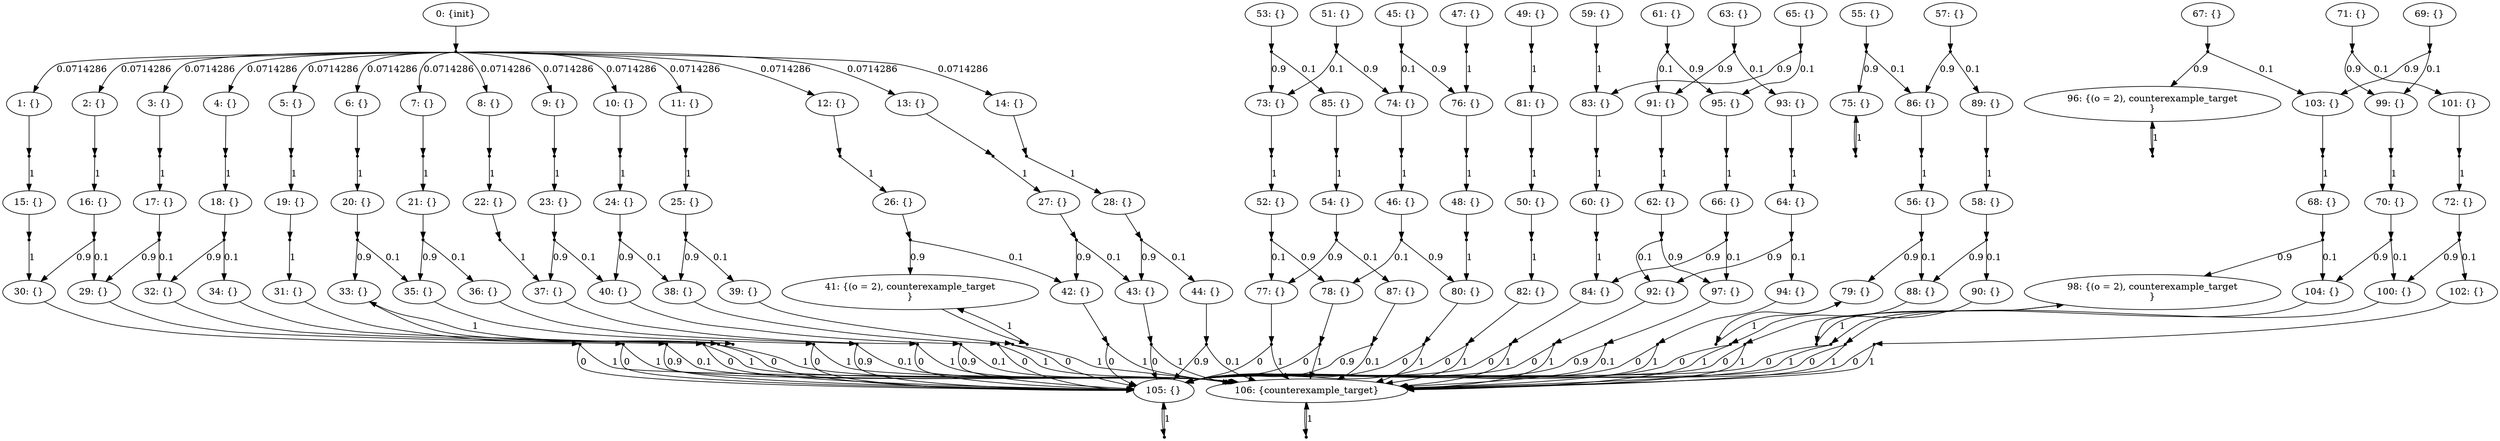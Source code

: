 digraph model {
	0 [ label = "0: {init}" ];
	1 [ label = "1: {}" ];
	2 [ label = "2: {}" ];
	3 [ label = "3: {}" ];
	4 [ label = "4: {}" ];
	5 [ label = "5: {}" ];
	6 [ label = "6: {}" ];
	7 [ label = "7: {}" ];
	8 [ label = "8: {}" ];
	9 [ label = "9: {}" ];
	10 [ label = "10: {}" ];
	11 [ label = "11: {}" ];
	12 [ label = "12: {}" ];
	13 [ label = "13: {}" ];
	14 [ label = "14: {}" ];
	15 [ label = "15: {}" ];
	16 [ label = "16: {}" ];
	17 [ label = "17: {}" ];
	18 [ label = "18: {}" ];
	19 [ label = "19: {}" ];
	20 [ label = "20: {}" ];
	21 [ label = "21: {}" ];
	22 [ label = "22: {}" ];
	23 [ label = "23: {}" ];
	24 [ label = "24: {}" ];
	25 [ label = "25: {}" ];
	26 [ label = "26: {}" ];
	27 [ label = "27: {}" ];
	28 [ label = "28: {}" ];
	29 [ label = "29: {}" ];
	30 [ label = "30: {}" ];
	31 [ label = "31: {}" ];
	32 [ label = "32: {}" ];
	33 [ label = "33: {}" ];
	34 [ label = "34: {}" ];
	35 [ label = "35: {}" ];
	36 [ label = "36: {}" ];
	37 [ label = "37: {}" ];
	38 [ label = "38: {}" ];
	39 [ label = "39: {}" ];
	40 [ label = "40: {}" ];
	41 [ label = "41: {(o = 2), counterexample_target
}" ];
	42 [ label = "42: {}" ];
	43 [ label = "43: {}" ];
	44 [ label = "44: {}" ];
	45 [ label = "45: {}" ];
	46 [ label = "46: {}" ];
	47 [ label = "47: {}" ];
	48 [ label = "48: {}" ];
	49 [ label = "49: {}" ];
	50 [ label = "50: {}" ];
	51 [ label = "51: {}" ];
	52 [ label = "52: {}" ];
	53 [ label = "53: {}" ];
	54 [ label = "54: {}" ];
	55 [ label = "55: {}" ];
	56 [ label = "56: {}" ];
	57 [ label = "57: {}" ];
	58 [ label = "58: {}" ];
	59 [ label = "59: {}" ];
	60 [ label = "60: {}" ];
	61 [ label = "61: {}" ];
	62 [ label = "62: {}" ];
	63 [ label = "63: {}" ];
	64 [ label = "64: {}" ];
	65 [ label = "65: {}" ];
	66 [ label = "66: {}" ];
	67 [ label = "67: {}" ];
	68 [ label = "68: {}" ];
	69 [ label = "69: {}" ];
	70 [ label = "70: {}" ];
	71 [ label = "71: {}" ];
	72 [ label = "72: {}" ];
	73 [ label = "73: {}" ];
	74 [ label = "74: {}" ];
	75 [ label = "75: {}" ];
	76 [ label = "76: {}" ];
	77 [ label = "77: {}" ];
	78 [ label = "78: {}" ];
	79 [ label = "79: {}" ];
	80 [ label = "80: {}" ];
	81 [ label = "81: {}" ];
	82 [ label = "82: {}" ];
	83 [ label = "83: {}" ];
	84 [ label = "84: {}" ];
	85 [ label = "85: {}" ];
	86 [ label = "86: {}" ];
	87 [ label = "87: {}" ];
	88 [ label = "88: {}" ];
	89 [ label = "89: {}" ];
	90 [ label = "90: {}" ];
	91 [ label = "91: {}" ];
	92 [ label = "92: {}" ];
	93 [ label = "93: {}" ];
	94 [ label = "94: {}" ];
	95 [ label = "95: {}" ];
	96 [ label = "96: {(o = 2), counterexample_target
}" ];
	97 [ label = "97: {}" ];
	98 [ label = "98: {(o = 2), counterexample_target
}" ];
	99 [ label = "99: {}" ];
	100 [ label = "100: {}" ];
	101 [ label = "101: {}" ];
	102 [ label = "102: {}" ];
	103 [ label = "103: {}" ];
	104 [ label = "104: {}" ];
	105 [ label = "105: {}" ];
	106 [ label = "106: {counterexample_target}" ];
	"0c0" [shape = "point"];
	0 -> "0c0";
	"0c0" -> 1 [ label= "0.0714286" ];
	"0c0" -> 2 [ label= "0.0714286" ];
	"0c0" -> 3 [ label= "0.0714286" ];
	"0c0" -> 4 [ label= "0.0714286" ];
	"0c0" -> 5 [ label= "0.0714286" ];
	"0c0" -> 6 [ label= "0.0714286" ];
	"0c0" -> 7 [ label= "0.0714286" ];
	"0c0" -> 8 [ label= "0.0714286" ];
	"0c0" -> 9 [ label= "0.0714286" ];
	"0c0" -> 10 [ label= "0.0714286" ];
	"0c0" -> 11 [ label= "0.0714286" ];
	"0c0" -> 12 [ label= "0.0714286" ];
	"0c0" -> 13 [ label= "0.0714286" ];
	"0c0" -> 14 [ label= "0.0714286" ];
	"1c0" [shape = "point"];
	1 -> "1c0";
	"1c0" -> 15 [ label= "1" ];
	"2c0" [shape = "point"];
	2 -> "2c0";
	"2c0" -> 16 [ label= "1" ];
	"3c0" [shape = "point"];
	3 -> "3c0";
	"3c0" -> 17 [ label= "1" ];
	"4c0" [shape = "point"];
	4 -> "4c0";
	"4c0" -> 18 [ label= "1" ];
	"5c0" [shape = "point"];
	5 -> "5c0";
	"5c0" -> 19 [ label= "1" ];
	"6c0" [shape = "point"];
	6 -> "6c0";
	"6c0" -> 20 [ label= "1" ];
	"7c0" [shape = "point"];
	7 -> "7c0";
	"7c0" -> 21 [ label= "1" ];
	"8c0" [shape = "point"];
	8 -> "8c0";
	"8c0" -> 22 [ label= "1" ];
	"9c0" [shape = "point"];
	9 -> "9c0";
	"9c0" -> 23 [ label= "1" ];
	"10c0" [shape = "point"];
	10 -> "10c0";
	"10c0" -> 24 [ label= "1" ];
	"11c0" [shape = "point"];
	11 -> "11c0";
	"11c0" -> 25 [ label= "1" ];
	"12c0" [shape = "point"];
	12 -> "12c0";
	"12c0" -> 26 [ label= "1" ];
	"13c0" [shape = "point"];
	13 -> "13c0";
	"13c0" -> 27 [ label= "1" ];
	"14c0" [shape = "point"];
	14 -> "14c0";
	"14c0" -> 28 [ label= "1" ];
	"15c0" [shape = "point"];
	15 -> "15c0";
	"15c0" -> 30 [ label= "1" ];
	"16c0" [shape = "point"];
	16 -> "16c0";
	"16c0" -> 29 [ label= "0.1" ];
	"16c0" -> 30 [ label= "0.9" ];
	"17c0" [shape = "point"];
	17 -> "17c0";
	"17c0" -> 29 [ label= "0.9" ];
	"17c0" -> 32 [ label= "0.1" ];
	"18c0" [shape = "point"];
	18 -> "18c0";
	"18c0" -> 32 [ label= "0.9" ];
	"18c0" -> 34 [ label= "0.1" ];
	"19c0" [shape = "point"];
	19 -> "19c0";
	"19c0" -> 31 [ label= "1" ];
	"20c0" [shape = "point"];
	20 -> "20c0";
	"20c0" -> 33 [ label= "0.9" ];
	"20c0" -> 35 [ label= "0.1" ];
	"21c0" [shape = "point"];
	21 -> "21c0";
	"21c0" -> 35 [ label= "0.9" ];
	"21c0" -> 36 [ label= "0.1" ];
	"22c0" [shape = "point"];
	22 -> "22c0";
	"22c0" -> 37 [ label= "1" ];
	"23c0" [shape = "point"];
	23 -> "23c0";
	"23c0" -> 37 [ label= "0.9" ];
	"23c0" -> 40 [ label= "0.1" ];
	"24c0" [shape = "point"];
	24 -> "24c0";
	"24c0" -> 38 [ label= "0.1" ];
	"24c0" -> 40 [ label= "0.9" ];
	"25c0" [shape = "point"];
	25 -> "25c0";
	"25c0" -> 38 [ label= "0.9" ];
	"25c0" -> 39 [ label= "0.1" ];
	"26c0" [shape = "point"];
	26 -> "26c0";
	"26c0" -> 41 [ label= "0.9" ];
	"26c0" -> 42 [ label= "0.1" ];
	"27c0" [shape = "point"];
	27 -> "27c0";
	"27c0" -> 42 [ label= "0.9" ];
	"27c0" -> 43 [ label= "0.1" ];
	"28c0" [shape = "point"];
	28 -> "28c0";
	"28c0" -> 43 [ label= "0.9" ];
	"28c0" -> 44 [ label= "0.1" ];
	"29c0" [shape = "point"];
	29 -> "29c0";
	"29c0" -> 105 [ label= "0" ];
	"29c0" -> 106 [ label= "1" ];
	"30c0" [shape = "point"];
	30 -> "30c0";
	"30c0" -> 105 [ label= "0" ];
	"30c0" -> 106 [ label= "1" ];
	"31c0" [shape = "point"];
	31 -> "31c0";
	"31c0" -> 105 [ label= "0" ];
	"31c0" -> 106 [ label= "1" ];
	"32c0" [shape = "point"];
	32 -> "32c0";
	"32c0" -> 105 [ label= "0.9" ];
	"32c0" -> 106 [ label= "0.1" ];
	"33c0" [shape = "point"];
	33 -> "33c0";
	"33c0" -> 33 [ label= "1" ];
	"34c0" [shape = "point"];
	34 -> "34c0";
	"34c0" -> 105 [ label= "0" ];
	"34c0" -> 106 [ label= "1" ];
	"35c0" [shape = "point"];
	35 -> "35c0";
	"35c0" -> 105 [ label= "0" ];
	"35c0" -> 106 [ label= "1" ];
	"36c0" [shape = "point"];
	36 -> "36c0";
	"36c0" -> 105 [ label= "0.9" ];
	"36c0" -> 106 [ label= "0.1" ];
	"37c0" [shape = "point"];
	37 -> "37c0";
	"37c0" -> 105 [ label= "0" ];
	"37c0" -> 106 [ label= "1" ];
	"38c0" [shape = "point"];
	38 -> "38c0";
	"38c0" -> 105 [ label= "0" ];
	"38c0" -> 106 [ label= "1" ];
	"39c0" [shape = "point"];
	39 -> "39c0";
	"39c0" -> 105 [ label= "0" ];
	"39c0" -> 106 [ label= "1" ];
	"40c0" [shape = "point"];
	40 -> "40c0";
	"40c0" -> 105 [ label= "0.9" ];
	"40c0" -> 106 [ label= "0.1" ];
	"41c0" [shape = "point"];
	41 -> "41c0";
	"41c0" -> 41 [ label= "1" ];
	"42c0" [shape = "point"];
	42 -> "42c0";
	"42c0" -> 105 [ label= "0" ];
	"42c0" -> 106 [ label= "1" ];
	"43c0" [shape = "point"];
	43 -> "43c0";
	"43c0" -> 105 [ label= "0" ];
	"43c0" -> 106 [ label= "1" ];
	"44c0" [shape = "point"];
	44 -> "44c0";
	"44c0" -> 105 [ label= "0.9" ];
	"44c0" -> 106 [ label= "0.1" ];
	"45c0" [shape = "point"];
	45 -> "45c0";
	"45c0" -> 74 [ label= "0.1" ];
	"45c0" -> 76 [ label= "0.9" ];
	"46c0" [shape = "point"];
	46 -> "46c0";
	"46c0" -> 78 [ label= "0.1" ];
	"46c0" -> 80 [ label= "0.9" ];
	"47c0" [shape = "point"];
	47 -> "47c0";
	"47c0" -> 76 [ label= "1" ];
	"48c0" [shape = "point"];
	48 -> "48c0";
	"48c0" -> 80 [ label= "1" ];
	"49c0" [shape = "point"];
	49 -> "49c0";
	"49c0" -> 81 [ label= "1" ];
	"50c0" [shape = "point"];
	50 -> "50c0";
	"50c0" -> 82 [ label= "1" ];
	"51c0" [shape = "point"];
	51 -> "51c0";
	"51c0" -> 73 [ label= "0.1" ];
	"51c0" -> 74 [ label= "0.9" ];
	"52c0" [shape = "point"];
	52 -> "52c0";
	"52c0" -> 77 [ label= "0.1" ];
	"52c0" -> 78 [ label= "0.9" ];
	"53c0" [shape = "point"];
	53 -> "53c0";
	"53c0" -> 73 [ label= "0.9" ];
	"53c0" -> 85 [ label= "0.1" ];
	"54c0" [shape = "point"];
	54 -> "54c0";
	"54c0" -> 77 [ label= "0.9" ];
	"54c0" -> 87 [ label= "0.1" ];
	"55c0" [shape = "point"];
	55 -> "55c0";
	"55c0" -> 75 [ label= "0.9" ];
	"55c0" -> 86 [ label= "0.1" ];
	"56c0" [shape = "point"];
	56 -> "56c0";
	"56c0" -> 79 [ label= "0.9" ];
	"56c0" -> 88 [ label= "0.1" ];
	"57c0" [shape = "point"];
	57 -> "57c0";
	"57c0" -> 86 [ label= "0.9" ];
	"57c0" -> 89 [ label= "0.1" ];
	"58c0" [shape = "point"];
	58 -> "58c0";
	"58c0" -> 88 [ label= "0.9" ];
	"58c0" -> 90 [ label= "0.1" ];
	"59c0" [shape = "point"];
	59 -> "59c0";
	"59c0" -> 83 [ label= "1" ];
	"60c0" [shape = "point"];
	60 -> "60c0";
	"60c0" -> 84 [ label= "1" ];
	"61c0" [shape = "point"];
	61 -> "61c0";
	"61c0" -> 91 [ label= "0.1" ];
	"61c0" -> 95 [ label= "0.9" ];
	"62c0" [shape = "point"];
	62 -> "62c0";
	"62c0" -> 92 [ label= "0.1" ];
	"62c0" -> 97 [ label= "0.9" ];
	"63c0" [shape = "point"];
	63 -> "63c0";
	"63c0" -> 91 [ label= "0.9" ];
	"63c0" -> 93 [ label= "0.1" ];
	"64c0" [shape = "point"];
	64 -> "64c0";
	"64c0" -> 92 [ label= "0.9" ];
	"64c0" -> 94 [ label= "0.1" ];
	"65c0" [shape = "point"];
	65 -> "65c0";
	"65c0" -> 83 [ label= "0.9" ];
	"65c0" -> 95 [ label= "0.1" ];
	"66c0" [shape = "point"];
	66 -> "66c0";
	"66c0" -> 84 [ label= "0.9" ];
	"66c0" -> 97 [ label= "0.1" ];
	"67c0" [shape = "point"];
	67 -> "67c0";
	"67c0" -> 96 [ label= "0.9" ];
	"67c0" -> 103 [ label= "0.1" ];
	"68c0" [shape = "point"];
	68 -> "68c0";
	"68c0" -> 98 [ label= "0.9" ];
	"68c0" -> 104 [ label= "0.1" ];
	"69c0" [shape = "point"];
	69 -> "69c0";
	"69c0" -> 99 [ label= "0.1" ];
	"69c0" -> 103 [ label= "0.9" ];
	"70c0" [shape = "point"];
	70 -> "70c0";
	"70c0" -> 100 [ label= "0.1" ];
	"70c0" -> 104 [ label= "0.9" ];
	"71c0" [shape = "point"];
	71 -> "71c0";
	"71c0" -> 99 [ label= "0.9" ];
	"71c0" -> 101 [ label= "0.1" ];
	"72c0" [shape = "point"];
	72 -> "72c0";
	"72c0" -> 100 [ label= "0.9" ];
	"72c0" -> 102 [ label= "0.1" ];
	"73c0" [shape = "point"];
	73 -> "73c0";
	"73c0" -> 52 [ label= "1" ];
	"74c0" [shape = "point"];
	74 -> "74c0";
	"74c0" -> 46 [ label= "1" ];
	"75c0" [shape = "point"];
	75 -> "75c0";
	"75c0" -> 75 [ label= "1" ];
	"76c0" [shape = "point"];
	76 -> "76c0";
	"76c0" -> 48 [ label= "1" ];
	"77c0" [shape = "point"];
	77 -> "77c0";
	"77c0" -> 105 [ label= "0" ];
	"77c0" -> 106 [ label= "1" ];
	"78c0" [shape = "point"];
	78 -> "78c0";
	"78c0" -> 105 [ label= "0" ];
	"78c0" -> 106 [ label= "1" ];
	"79c0" [shape = "point"];
	79 -> "79c0";
	"79c0" -> 79 [ label= "1" ];
	"80c0" [shape = "point"];
	80 -> "80c0";
	"80c0" -> 105 [ label= "0" ];
	"80c0" -> 106 [ label= "1" ];
	"81c0" [shape = "point"];
	81 -> "81c0";
	"81c0" -> 50 [ label= "1" ];
	"82c0" [shape = "point"];
	82 -> "82c0";
	"82c0" -> 105 [ label= "0" ];
	"82c0" -> 106 [ label= "1" ];
	"83c0" [shape = "point"];
	83 -> "83c0";
	"83c0" -> 60 [ label= "1" ];
	"84c0" [shape = "point"];
	84 -> "84c0";
	"84c0" -> 105 [ label= "0" ];
	"84c0" -> 106 [ label= "1" ];
	"85c0" [shape = "point"];
	85 -> "85c0";
	"85c0" -> 54 [ label= "1" ];
	"86c0" [shape = "point"];
	86 -> "86c0";
	"86c0" -> 56 [ label= "1" ];
	"87c0" [shape = "point"];
	87 -> "87c0";
	"87c0" -> 105 [ label= "0.9" ];
	"87c0" -> 106 [ label= "0.1" ];
	"88c0" [shape = "point"];
	88 -> "88c0";
	"88c0" -> 105 [ label= "0" ];
	"88c0" -> 106 [ label= "1" ];
	"89c0" [shape = "point"];
	89 -> "89c0";
	"89c0" -> 58 [ label= "1" ];
	"90c0" [shape = "point"];
	90 -> "90c0";
	"90c0" -> 105 [ label= "0" ];
	"90c0" -> 106 [ label= "1" ];
	"91c0" [shape = "point"];
	91 -> "91c0";
	"91c0" -> 62 [ label= "1" ];
	"92c0" [shape = "point"];
	92 -> "92c0";
	"92c0" -> 105 [ label= "0" ];
	"92c0" -> 106 [ label= "1" ];
	"93c0" [shape = "point"];
	93 -> "93c0";
	"93c0" -> 64 [ label= "1" ];
	"94c0" [shape = "point"];
	94 -> "94c0";
	"94c0" -> 105 [ label= "0" ];
	"94c0" -> 106 [ label= "1" ];
	"95c0" [shape = "point"];
	95 -> "95c0";
	"95c0" -> 66 [ label= "1" ];
	"96c0" [shape = "point"];
	96 -> "96c0";
	"96c0" -> 96 [ label= "1" ];
	"97c0" [shape = "point"];
	97 -> "97c0";
	"97c0" -> 105 [ label= "0.9" ];
	"97c0" -> 106 [ label= "0.1" ];
	"98c0" [shape = "point"];
	98 -> "98c0";
	"98c0" -> 98 [ label= "1" ];
	"99c0" [shape = "point"];
	99 -> "99c0";
	"99c0" -> 70 [ label= "1" ];
	"100c0" [shape = "point"];
	100 -> "100c0";
	"100c0" -> 105 [ label= "0" ];
	"100c0" -> 106 [ label= "1" ];
	"101c0" [shape = "point"];
	101 -> "101c0";
	"101c0" -> 72 [ label= "1" ];
	"102c0" [shape = "point"];
	102 -> "102c0";
	"102c0" -> 105 [ label= "0" ];
	"102c0" -> 106 [ label= "1" ];
	"103c0" [shape = "point"];
	103 -> "103c0";
	"103c0" -> 68 [ label= "1" ];
	"104c0" [shape = "point"];
	104 -> "104c0";
	"104c0" -> 105 [ label= "0" ];
	"104c0" -> 106 [ label= "1" ];
	"105c0" [shape = "point"];
	105 -> "105c0";
	"105c0" -> 105 [ label= "1" ];
	"106c0" [shape = "point"];
	106 -> "106c0";
	"106c0" -> 106 [ label= "1" ];
}
